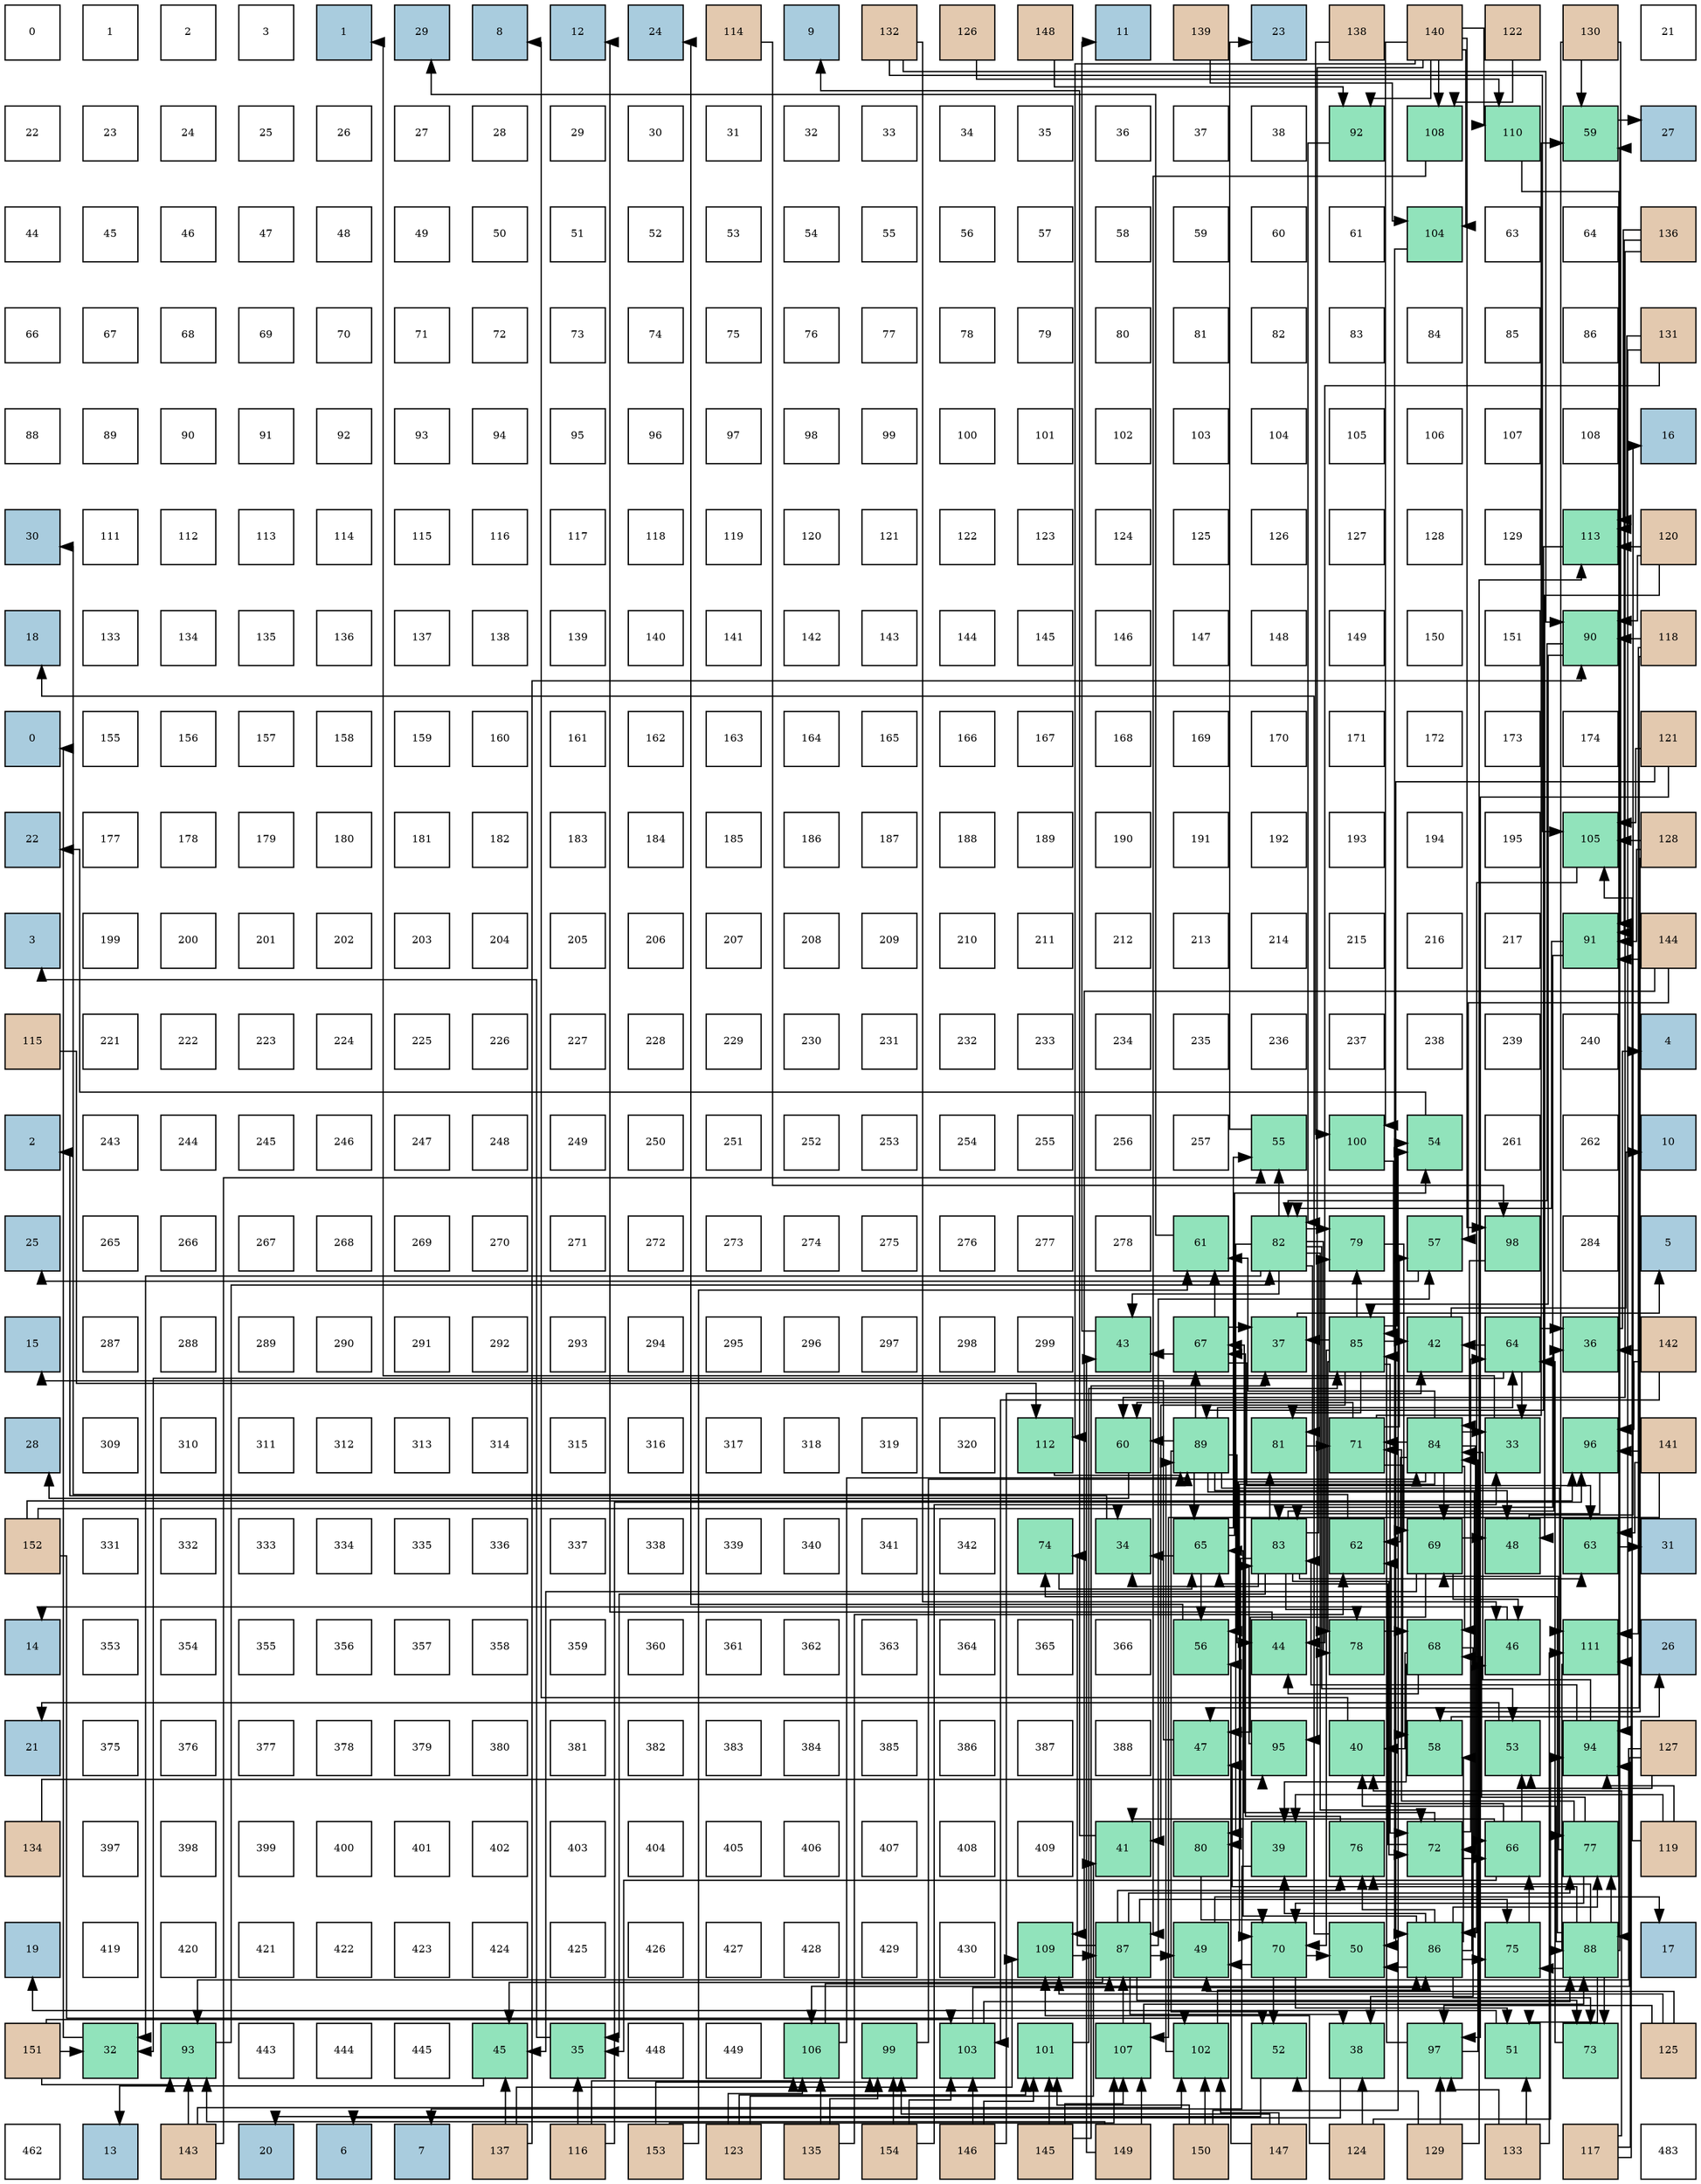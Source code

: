digraph layout{
 rankdir=TB;
 splines=ortho;
 node [style=filled shape=square fixedsize=true width=0.6];
0[label="0", fontsize=8, fillcolor="#ffffff"];
1[label="1", fontsize=8, fillcolor="#ffffff"];
2[label="2", fontsize=8, fillcolor="#ffffff"];
3[label="3", fontsize=8, fillcolor="#ffffff"];
4[label="1", fontsize=8, fillcolor="#a9ccde"];
5[label="29", fontsize=8, fillcolor="#a9ccde"];
6[label="8", fontsize=8, fillcolor="#a9ccde"];
7[label="12", fontsize=8, fillcolor="#a9ccde"];
8[label="24", fontsize=8, fillcolor="#a9ccde"];
9[label="114", fontsize=8, fillcolor="#e3c9af"];
10[label="9", fontsize=8, fillcolor="#a9ccde"];
11[label="132", fontsize=8, fillcolor="#e3c9af"];
12[label="126", fontsize=8, fillcolor="#e3c9af"];
13[label="148", fontsize=8, fillcolor="#e3c9af"];
14[label="11", fontsize=8, fillcolor="#a9ccde"];
15[label="139", fontsize=8, fillcolor="#e3c9af"];
16[label="23", fontsize=8, fillcolor="#a9ccde"];
17[label="138", fontsize=8, fillcolor="#e3c9af"];
18[label="140", fontsize=8, fillcolor="#e3c9af"];
19[label="122", fontsize=8, fillcolor="#e3c9af"];
20[label="130", fontsize=8, fillcolor="#e3c9af"];
21[label="21", fontsize=8, fillcolor="#ffffff"];
22[label="22", fontsize=8, fillcolor="#ffffff"];
23[label="23", fontsize=8, fillcolor="#ffffff"];
24[label="24", fontsize=8, fillcolor="#ffffff"];
25[label="25", fontsize=8, fillcolor="#ffffff"];
26[label="26", fontsize=8, fillcolor="#ffffff"];
27[label="27", fontsize=8, fillcolor="#ffffff"];
28[label="28", fontsize=8, fillcolor="#ffffff"];
29[label="29", fontsize=8, fillcolor="#ffffff"];
30[label="30", fontsize=8, fillcolor="#ffffff"];
31[label="31", fontsize=8, fillcolor="#ffffff"];
32[label="32", fontsize=8, fillcolor="#ffffff"];
33[label="33", fontsize=8, fillcolor="#ffffff"];
34[label="34", fontsize=8, fillcolor="#ffffff"];
35[label="35", fontsize=8, fillcolor="#ffffff"];
36[label="36", fontsize=8, fillcolor="#ffffff"];
37[label="37", fontsize=8, fillcolor="#ffffff"];
38[label="38", fontsize=8, fillcolor="#ffffff"];
39[label="92", fontsize=8, fillcolor="#91e3bb"];
40[label="108", fontsize=8, fillcolor="#91e3bb"];
41[label="110", fontsize=8, fillcolor="#91e3bb"];
42[label="59", fontsize=8, fillcolor="#91e3bb"];
43[label="27", fontsize=8, fillcolor="#a9ccde"];
44[label="44", fontsize=8, fillcolor="#ffffff"];
45[label="45", fontsize=8, fillcolor="#ffffff"];
46[label="46", fontsize=8, fillcolor="#ffffff"];
47[label="47", fontsize=8, fillcolor="#ffffff"];
48[label="48", fontsize=8, fillcolor="#ffffff"];
49[label="49", fontsize=8, fillcolor="#ffffff"];
50[label="50", fontsize=8, fillcolor="#ffffff"];
51[label="51", fontsize=8, fillcolor="#ffffff"];
52[label="52", fontsize=8, fillcolor="#ffffff"];
53[label="53", fontsize=8, fillcolor="#ffffff"];
54[label="54", fontsize=8, fillcolor="#ffffff"];
55[label="55", fontsize=8, fillcolor="#ffffff"];
56[label="56", fontsize=8, fillcolor="#ffffff"];
57[label="57", fontsize=8, fillcolor="#ffffff"];
58[label="58", fontsize=8, fillcolor="#ffffff"];
59[label="59", fontsize=8, fillcolor="#ffffff"];
60[label="60", fontsize=8, fillcolor="#ffffff"];
61[label="61", fontsize=8, fillcolor="#ffffff"];
62[label="104", fontsize=8, fillcolor="#91e3bb"];
63[label="63", fontsize=8, fillcolor="#ffffff"];
64[label="64", fontsize=8, fillcolor="#ffffff"];
65[label="136", fontsize=8, fillcolor="#e3c9af"];
66[label="66", fontsize=8, fillcolor="#ffffff"];
67[label="67", fontsize=8, fillcolor="#ffffff"];
68[label="68", fontsize=8, fillcolor="#ffffff"];
69[label="69", fontsize=8, fillcolor="#ffffff"];
70[label="70", fontsize=8, fillcolor="#ffffff"];
71[label="71", fontsize=8, fillcolor="#ffffff"];
72[label="72", fontsize=8, fillcolor="#ffffff"];
73[label="73", fontsize=8, fillcolor="#ffffff"];
74[label="74", fontsize=8, fillcolor="#ffffff"];
75[label="75", fontsize=8, fillcolor="#ffffff"];
76[label="76", fontsize=8, fillcolor="#ffffff"];
77[label="77", fontsize=8, fillcolor="#ffffff"];
78[label="78", fontsize=8, fillcolor="#ffffff"];
79[label="79", fontsize=8, fillcolor="#ffffff"];
80[label="80", fontsize=8, fillcolor="#ffffff"];
81[label="81", fontsize=8, fillcolor="#ffffff"];
82[label="82", fontsize=8, fillcolor="#ffffff"];
83[label="83", fontsize=8, fillcolor="#ffffff"];
84[label="84", fontsize=8, fillcolor="#ffffff"];
85[label="85", fontsize=8, fillcolor="#ffffff"];
86[label="86", fontsize=8, fillcolor="#ffffff"];
87[label="131", fontsize=8, fillcolor="#e3c9af"];
88[label="88", fontsize=8, fillcolor="#ffffff"];
89[label="89", fontsize=8, fillcolor="#ffffff"];
90[label="90", fontsize=8, fillcolor="#ffffff"];
91[label="91", fontsize=8, fillcolor="#ffffff"];
92[label="92", fontsize=8, fillcolor="#ffffff"];
93[label="93", fontsize=8, fillcolor="#ffffff"];
94[label="94", fontsize=8, fillcolor="#ffffff"];
95[label="95", fontsize=8, fillcolor="#ffffff"];
96[label="96", fontsize=8, fillcolor="#ffffff"];
97[label="97", fontsize=8, fillcolor="#ffffff"];
98[label="98", fontsize=8, fillcolor="#ffffff"];
99[label="99", fontsize=8, fillcolor="#ffffff"];
100[label="100", fontsize=8, fillcolor="#ffffff"];
101[label="101", fontsize=8, fillcolor="#ffffff"];
102[label="102", fontsize=8, fillcolor="#ffffff"];
103[label="103", fontsize=8, fillcolor="#ffffff"];
104[label="104", fontsize=8, fillcolor="#ffffff"];
105[label="105", fontsize=8, fillcolor="#ffffff"];
106[label="106", fontsize=8, fillcolor="#ffffff"];
107[label="107", fontsize=8, fillcolor="#ffffff"];
108[label="108", fontsize=8, fillcolor="#ffffff"];
109[label="16", fontsize=8, fillcolor="#a9ccde"];
110[label="30", fontsize=8, fillcolor="#a9ccde"];
111[label="111", fontsize=8, fillcolor="#ffffff"];
112[label="112", fontsize=8, fillcolor="#ffffff"];
113[label="113", fontsize=8, fillcolor="#ffffff"];
114[label="114", fontsize=8, fillcolor="#ffffff"];
115[label="115", fontsize=8, fillcolor="#ffffff"];
116[label="116", fontsize=8, fillcolor="#ffffff"];
117[label="117", fontsize=8, fillcolor="#ffffff"];
118[label="118", fontsize=8, fillcolor="#ffffff"];
119[label="119", fontsize=8, fillcolor="#ffffff"];
120[label="120", fontsize=8, fillcolor="#ffffff"];
121[label="121", fontsize=8, fillcolor="#ffffff"];
122[label="122", fontsize=8, fillcolor="#ffffff"];
123[label="123", fontsize=8, fillcolor="#ffffff"];
124[label="124", fontsize=8, fillcolor="#ffffff"];
125[label="125", fontsize=8, fillcolor="#ffffff"];
126[label="126", fontsize=8, fillcolor="#ffffff"];
127[label="127", fontsize=8, fillcolor="#ffffff"];
128[label="128", fontsize=8, fillcolor="#ffffff"];
129[label="129", fontsize=8, fillcolor="#ffffff"];
130[label="113", fontsize=8, fillcolor="#91e3bb"];
131[label="120", fontsize=8, fillcolor="#e3c9af"];
132[label="18", fontsize=8, fillcolor="#a9ccde"];
133[label="133", fontsize=8, fillcolor="#ffffff"];
134[label="134", fontsize=8, fillcolor="#ffffff"];
135[label="135", fontsize=8, fillcolor="#ffffff"];
136[label="136", fontsize=8, fillcolor="#ffffff"];
137[label="137", fontsize=8, fillcolor="#ffffff"];
138[label="138", fontsize=8, fillcolor="#ffffff"];
139[label="139", fontsize=8, fillcolor="#ffffff"];
140[label="140", fontsize=8, fillcolor="#ffffff"];
141[label="141", fontsize=8, fillcolor="#ffffff"];
142[label="142", fontsize=8, fillcolor="#ffffff"];
143[label="143", fontsize=8, fillcolor="#ffffff"];
144[label="144", fontsize=8, fillcolor="#ffffff"];
145[label="145", fontsize=8, fillcolor="#ffffff"];
146[label="146", fontsize=8, fillcolor="#ffffff"];
147[label="147", fontsize=8, fillcolor="#ffffff"];
148[label="148", fontsize=8, fillcolor="#ffffff"];
149[label="149", fontsize=8, fillcolor="#ffffff"];
150[label="150", fontsize=8, fillcolor="#ffffff"];
151[label="151", fontsize=8, fillcolor="#ffffff"];
152[label="90", fontsize=8, fillcolor="#91e3bb"];
153[label="118", fontsize=8, fillcolor="#e3c9af"];
154[label="0", fontsize=8, fillcolor="#a9ccde"];
155[label="155", fontsize=8, fillcolor="#ffffff"];
156[label="156", fontsize=8, fillcolor="#ffffff"];
157[label="157", fontsize=8, fillcolor="#ffffff"];
158[label="158", fontsize=8, fillcolor="#ffffff"];
159[label="159", fontsize=8, fillcolor="#ffffff"];
160[label="160", fontsize=8, fillcolor="#ffffff"];
161[label="161", fontsize=8, fillcolor="#ffffff"];
162[label="162", fontsize=8, fillcolor="#ffffff"];
163[label="163", fontsize=8, fillcolor="#ffffff"];
164[label="164", fontsize=8, fillcolor="#ffffff"];
165[label="165", fontsize=8, fillcolor="#ffffff"];
166[label="166", fontsize=8, fillcolor="#ffffff"];
167[label="167", fontsize=8, fillcolor="#ffffff"];
168[label="168", fontsize=8, fillcolor="#ffffff"];
169[label="169", fontsize=8, fillcolor="#ffffff"];
170[label="170", fontsize=8, fillcolor="#ffffff"];
171[label="171", fontsize=8, fillcolor="#ffffff"];
172[label="172", fontsize=8, fillcolor="#ffffff"];
173[label="173", fontsize=8, fillcolor="#ffffff"];
174[label="174", fontsize=8, fillcolor="#ffffff"];
175[label="121", fontsize=8, fillcolor="#e3c9af"];
176[label="22", fontsize=8, fillcolor="#a9ccde"];
177[label="177", fontsize=8, fillcolor="#ffffff"];
178[label="178", fontsize=8, fillcolor="#ffffff"];
179[label="179", fontsize=8, fillcolor="#ffffff"];
180[label="180", fontsize=8, fillcolor="#ffffff"];
181[label="181", fontsize=8, fillcolor="#ffffff"];
182[label="182", fontsize=8, fillcolor="#ffffff"];
183[label="183", fontsize=8, fillcolor="#ffffff"];
184[label="184", fontsize=8, fillcolor="#ffffff"];
185[label="185", fontsize=8, fillcolor="#ffffff"];
186[label="186", fontsize=8, fillcolor="#ffffff"];
187[label="187", fontsize=8, fillcolor="#ffffff"];
188[label="188", fontsize=8, fillcolor="#ffffff"];
189[label="189", fontsize=8, fillcolor="#ffffff"];
190[label="190", fontsize=8, fillcolor="#ffffff"];
191[label="191", fontsize=8, fillcolor="#ffffff"];
192[label="192", fontsize=8, fillcolor="#ffffff"];
193[label="193", fontsize=8, fillcolor="#ffffff"];
194[label="194", fontsize=8, fillcolor="#ffffff"];
195[label="195", fontsize=8, fillcolor="#ffffff"];
196[label="105", fontsize=8, fillcolor="#91e3bb"];
197[label="128", fontsize=8, fillcolor="#e3c9af"];
198[label="3", fontsize=8, fillcolor="#a9ccde"];
199[label="199", fontsize=8, fillcolor="#ffffff"];
200[label="200", fontsize=8, fillcolor="#ffffff"];
201[label="201", fontsize=8, fillcolor="#ffffff"];
202[label="202", fontsize=8, fillcolor="#ffffff"];
203[label="203", fontsize=8, fillcolor="#ffffff"];
204[label="204", fontsize=8, fillcolor="#ffffff"];
205[label="205", fontsize=8, fillcolor="#ffffff"];
206[label="206", fontsize=8, fillcolor="#ffffff"];
207[label="207", fontsize=8, fillcolor="#ffffff"];
208[label="208", fontsize=8, fillcolor="#ffffff"];
209[label="209", fontsize=8, fillcolor="#ffffff"];
210[label="210", fontsize=8, fillcolor="#ffffff"];
211[label="211", fontsize=8, fillcolor="#ffffff"];
212[label="212", fontsize=8, fillcolor="#ffffff"];
213[label="213", fontsize=8, fillcolor="#ffffff"];
214[label="214", fontsize=8, fillcolor="#ffffff"];
215[label="215", fontsize=8, fillcolor="#ffffff"];
216[label="216", fontsize=8, fillcolor="#ffffff"];
217[label="217", fontsize=8, fillcolor="#ffffff"];
218[label="91", fontsize=8, fillcolor="#91e3bb"];
219[label="144", fontsize=8, fillcolor="#e3c9af"];
220[label="115", fontsize=8, fillcolor="#e3c9af"];
221[label="221", fontsize=8, fillcolor="#ffffff"];
222[label="222", fontsize=8, fillcolor="#ffffff"];
223[label="223", fontsize=8, fillcolor="#ffffff"];
224[label="224", fontsize=8, fillcolor="#ffffff"];
225[label="225", fontsize=8, fillcolor="#ffffff"];
226[label="226", fontsize=8, fillcolor="#ffffff"];
227[label="227", fontsize=8, fillcolor="#ffffff"];
228[label="228", fontsize=8, fillcolor="#ffffff"];
229[label="229", fontsize=8, fillcolor="#ffffff"];
230[label="230", fontsize=8, fillcolor="#ffffff"];
231[label="231", fontsize=8, fillcolor="#ffffff"];
232[label="232", fontsize=8, fillcolor="#ffffff"];
233[label="233", fontsize=8, fillcolor="#ffffff"];
234[label="234", fontsize=8, fillcolor="#ffffff"];
235[label="235", fontsize=8, fillcolor="#ffffff"];
236[label="236", fontsize=8, fillcolor="#ffffff"];
237[label="237", fontsize=8, fillcolor="#ffffff"];
238[label="238", fontsize=8, fillcolor="#ffffff"];
239[label="239", fontsize=8, fillcolor="#ffffff"];
240[label="240", fontsize=8, fillcolor="#ffffff"];
241[label="4", fontsize=8, fillcolor="#a9ccde"];
242[label="2", fontsize=8, fillcolor="#a9ccde"];
243[label="243", fontsize=8, fillcolor="#ffffff"];
244[label="244", fontsize=8, fillcolor="#ffffff"];
245[label="245", fontsize=8, fillcolor="#ffffff"];
246[label="246", fontsize=8, fillcolor="#ffffff"];
247[label="247", fontsize=8, fillcolor="#ffffff"];
248[label="248", fontsize=8, fillcolor="#ffffff"];
249[label="249", fontsize=8, fillcolor="#ffffff"];
250[label="250", fontsize=8, fillcolor="#ffffff"];
251[label="251", fontsize=8, fillcolor="#ffffff"];
252[label="252", fontsize=8, fillcolor="#ffffff"];
253[label="253", fontsize=8, fillcolor="#ffffff"];
254[label="254", fontsize=8, fillcolor="#ffffff"];
255[label="255", fontsize=8, fillcolor="#ffffff"];
256[label="256", fontsize=8, fillcolor="#ffffff"];
257[label="257", fontsize=8, fillcolor="#ffffff"];
258[label="55", fontsize=8, fillcolor="#91e3bb"];
259[label="100", fontsize=8, fillcolor="#91e3bb"];
260[label="54", fontsize=8, fillcolor="#91e3bb"];
261[label="261", fontsize=8, fillcolor="#ffffff"];
262[label="262", fontsize=8, fillcolor="#ffffff"];
263[label="10", fontsize=8, fillcolor="#a9ccde"];
264[label="25", fontsize=8, fillcolor="#a9ccde"];
265[label="265", fontsize=8, fillcolor="#ffffff"];
266[label="266", fontsize=8, fillcolor="#ffffff"];
267[label="267", fontsize=8, fillcolor="#ffffff"];
268[label="268", fontsize=8, fillcolor="#ffffff"];
269[label="269", fontsize=8, fillcolor="#ffffff"];
270[label="270", fontsize=8, fillcolor="#ffffff"];
271[label="271", fontsize=8, fillcolor="#ffffff"];
272[label="272", fontsize=8, fillcolor="#ffffff"];
273[label="273", fontsize=8, fillcolor="#ffffff"];
274[label="274", fontsize=8, fillcolor="#ffffff"];
275[label="275", fontsize=8, fillcolor="#ffffff"];
276[label="276", fontsize=8, fillcolor="#ffffff"];
277[label="277", fontsize=8, fillcolor="#ffffff"];
278[label="278", fontsize=8, fillcolor="#ffffff"];
279[label="61", fontsize=8, fillcolor="#91e3bb"];
280[label="82", fontsize=8, fillcolor="#91e3bb"];
281[label="79", fontsize=8, fillcolor="#91e3bb"];
282[label="57", fontsize=8, fillcolor="#91e3bb"];
283[label="98", fontsize=8, fillcolor="#91e3bb"];
284[label="284", fontsize=8, fillcolor="#ffffff"];
285[label="5", fontsize=8, fillcolor="#a9ccde"];
286[label="15", fontsize=8, fillcolor="#a9ccde"];
287[label="287", fontsize=8, fillcolor="#ffffff"];
288[label="288", fontsize=8, fillcolor="#ffffff"];
289[label="289", fontsize=8, fillcolor="#ffffff"];
290[label="290", fontsize=8, fillcolor="#ffffff"];
291[label="291", fontsize=8, fillcolor="#ffffff"];
292[label="292", fontsize=8, fillcolor="#ffffff"];
293[label="293", fontsize=8, fillcolor="#ffffff"];
294[label="294", fontsize=8, fillcolor="#ffffff"];
295[label="295", fontsize=8, fillcolor="#ffffff"];
296[label="296", fontsize=8, fillcolor="#ffffff"];
297[label="297", fontsize=8, fillcolor="#ffffff"];
298[label="298", fontsize=8, fillcolor="#ffffff"];
299[label="299", fontsize=8, fillcolor="#ffffff"];
300[label="43", fontsize=8, fillcolor="#91e3bb"];
301[label="67", fontsize=8, fillcolor="#91e3bb"];
302[label="37", fontsize=8, fillcolor="#91e3bb"];
303[label="85", fontsize=8, fillcolor="#91e3bb"];
304[label="42", fontsize=8, fillcolor="#91e3bb"];
305[label="64", fontsize=8, fillcolor="#91e3bb"];
306[label="36", fontsize=8, fillcolor="#91e3bb"];
307[label="142", fontsize=8, fillcolor="#e3c9af"];
308[label="28", fontsize=8, fillcolor="#a9ccde"];
309[label="309", fontsize=8, fillcolor="#ffffff"];
310[label="310", fontsize=8, fillcolor="#ffffff"];
311[label="311", fontsize=8, fillcolor="#ffffff"];
312[label="312", fontsize=8, fillcolor="#ffffff"];
313[label="313", fontsize=8, fillcolor="#ffffff"];
314[label="314", fontsize=8, fillcolor="#ffffff"];
315[label="315", fontsize=8, fillcolor="#ffffff"];
316[label="316", fontsize=8, fillcolor="#ffffff"];
317[label="317", fontsize=8, fillcolor="#ffffff"];
318[label="318", fontsize=8, fillcolor="#ffffff"];
319[label="319", fontsize=8, fillcolor="#ffffff"];
320[label="320", fontsize=8, fillcolor="#ffffff"];
321[label="112", fontsize=8, fillcolor="#91e3bb"];
322[label="60", fontsize=8, fillcolor="#91e3bb"];
323[label="89", fontsize=8, fillcolor="#91e3bb"];
324[label="81", fontsize=8, fillcolor="#91e3bb"];
325[label="71", fontsize=8, fillcolor="#91e3bb"];
326[label="84", fontsize=8, fillcolor="#91e3bb"];
327[label="33", fontsize=8, fillcolor="#91e3bb"];
328[label="96", fontsize=8, fillcolor="#91e3bb"];
329[label="141", fontsize=8, fillcolor="#e3c9af"];
330[label="152", fontsize=8, fillcolor="#e3c9af"];
331[label="331", fontsize=8, fillcolor="#ffffff"];
332[label="332", fontsize=8, fillcolor="#ffffff"];
333[label="333", fontsize=8, fillcolor="#ffffff"];
334[label="334", fontsize=8, fillcolor="#ffffff"];
335[label="335", fontsize=8, fillcolor="#ffffff"];
336[label="336", fontsize=8, fillcolor="#ffffff"];
337[label="337", fontsize=8, fillcolor="#ffffff"];
338[label="338", fontsize=8, fillcolor="#ffffff"];
339[label="339", fontsize=8, fillcolor="#ffffff"];
340[label="340", fontsize=8, fillcolor="#ffffff"];
341[label="341", fontsize=8, fillcolor="#ffffff"];
342[label="342", fontsize=8, fillcolor="#ffffff"];
343[label="74", fontsize=8, fillcolor="#91e3bb"];
344[label="34", fontsize=8, fillcolor="#91e3bb"];
345[label="65", fontsize=8, fillcolor="#91e3bb"];
346[label="83", fontsize=8, fillcolor="#91e3bb"];
347[label="62", fontsize=8, fillcolor="#91e3bb"];
348[label="69", fontsize=8, fillcolor="#91e3bb"];
349[label="48", fontsize=8, fillcolor="#91e3bb"];
350[label="63", fontsize=8, fillcolor="#91e3bb"];
351[label="31", fontsize=8, fillcolor="#a9ccde"];
352[label="14", fontsize=8, fillcolor="#a9ccde"];
353[label="353", fontsize=8, fillcolor="#ffffff"];
354[label="354", fontsize=8, fillcolor="#ffffff"];
355[label="355", fontsize=8, fillcolor="#ffffff"];
356[label="356", fontsize=8, fillcolor="#ffffff"];
357[label="357", fontsize=8, fillcolor="#ffffff"];
358[label="358", fontsize=8, fillcolor="#ffffff"];
359[label="359", fontsize=8, fillcolor="#ffffff"];
360[label="360", fontsize=8, fillcolor="#ffffff"];
361[label="361", fontsize=8, fillcolor="#ffffff"];
362[label="362", fontsize=8, fillcolor="#ffffff"];
363[label="363", fontsize=8, fillcolor="#ffffff"];
364[label="364", fontsize=8, fillcolor="#ffffff"];
365[label="365", fontsize=8, fillcolor="#ffffff"];
366[label="366", fontsize=8, fillcolor="#ffffff"];
367[label="56", fontsize=8, fillcolor="#91e3bb"];
368[label="44", fontsize=8, fillcolor="#91e3bb"];
369[label="78", fontsize=8, fillcolor="#91e3bb"];
370[label="68", fontsize=8, fillcolor="#91e3bb"];
371[label="46", fontsize=8, fillcolor="#91e3bb"];
372[label="111", fontsize=8, fillcolor="#91e3bb"];
373[label="26", fontsize=8, fillcolor="#a9ccde"];
374[label="21", fontsize=8, fillcolor="#a9ccde"];
375[label="375", fontsize=8, fillcolor="#ffffff"];
376[label="376", fontsize=8, fillcolor="#ffffff"];
377[label="377", fontsize=8, fillcolor="#ffffff"];
378[label="378", fontsize=8, fillcolor="#ffffff"];
379[label="379", fontsize=8, fillcolor="#ffffff"];
380[label="380", fontsize=8, fillcolor="#ffffff"];
381[label="381", fontsize=8, fillcolor="#ffffff"];
382[label="382", fontsize=8, fillcolor="#ffffff"];
383[label="383", fontsize=8, fillcolor="#ffffff"];
384[label="384", fontsize=8, fillcolor="#ffffff"];
385[label="385", fontsize=8, fillcolor="#ffffff"];
386[label="386", fontsize=8, fillcolor="#ffffff"];
387[label="387", fontsize=8, fillcolor="#ffffff"];
388[label="388", fontsize=8, fillcolor="#ffffff"];
389[label="47", fontsize=8, fillcolor="#91e3bb"];
390[label="95", fontsize=8, fillcolor="#91e3bb"];
391[label="40", fontsize=8, fillcolor="#91e3bb"];
392[label="58", fontsize=8, fillcolor="#91e3bb"];
393[label="53", fontsize=8, fillcolor="#91e3bb"];
394[label="94", fontsize=8, fillcolor="#91e3bb"];
395[label="127", fontsize=8, fillcolor="#e3c9af"];
396[label="134", fontsize=8, fillcolor="#e3c9af"];
397[label="397", fontsize=8, fillcolor="#ffffff"];
398[label="398", fontsize=8, fillcolor="#ffffff"];
399[label="399", fontsize=8, fillcolor="#ffffff"];
400[label="400", fontsize=8, fillcolor="#ffffff"];
401[label="401", fontsize=8, fillcolor="#ffffff"];
402[label="402", fontsize=8, fillcolor="#ffffff"];
403[label="403", fontsize=8, fillcolor="#ffffff"];
404[label="404", fontsize=8, fillcolor="#ffffff"];
405[label="405", fontsize=8, fillcolor="#ffffff"];
406[label="406", fontsize=8, fillcolor="#ffffff"];
407[label="407", fontsize=8, fillcolor="#ffffff"];
408[label="408", fontsize=8, fillcolor="#ffffff"];
409[label="409", fontsize=8, fillcolor="#ffffff"];
410[label="41", fontsize=8, fillcolor="#91e3bb"];
411[label="80", fontsize=8, fillcolor="#91e3bb"];
412[label="39", fontsize=8, fillcolor="#91e3bb"];
413[label="76", fontsize=8, fillcolor="#91e3bb"];
414[label="72", fontsize=8, fillcolor="#91e3bb"];
415[label="66", fontsize=8, fillcolor="#91e3bb"];
416[label="77", fontsize=8, fillcolor="#91e3bb"];
417[label="119", fontsize=8, fillcolor="#e3c9af"];
418[label="19", fontsize=8, fillcolor="#a9ccde"];
419[label="419", fontsize=8, fillcolor="#ffffff"];
420[label="420", fontsize=8, fillcolor="#ffffff"];
421[label="421", fontsize=8, fillcolor="#ffffff"];
422[label="422", fontsize=8, fillcolor="#ffffff"];
423[label="423", fontsize=8, fillcolor="#ffffff"];
424[label="424", fontsize=8, fillcolor="#ffffff"];
425[label="425", fontsize=8, fillcolor="#ffffff"];
426[label="426", fontsize=8, fillcolor="#ffffff"];
427[label="427", fontsize=8, fillcolor="#ffffff"];
428[label="428", fontsize=8, fillcolor="#ffffff"];
429[label="429", fontsize=8, fillcolor="#ffffff"];
430[label="430", fontsize=8, fillcolor="#ffffff"];
431[label="109", fontsize=8, fillcolor="#91e3bb"];
432[label="87", fontsize=8, fillcolor="#91e3bb"];
433[label="49", fontsize=8, fillcolor="#91e3bb"];
434[label="70", fontsize=8, fillcolor="#91e3bb"];
435[label="50", fontsize=8, fillcolor="#91e3bb"];
436[label="86", fontsize=8, fillcolor="#91e3bb"];
437[label="75", fontsize=8, fillcolor="#91e3bb"];
438[label="88", fontsize=8, fillcolor="#91e3bb"];
439[label="17", fontsize=8, fillcolor="#a9ccde"];
440[label="151", fontsize=8, fillcolor="#e3c9af"];
441[label="32", fontsize=8, fillcolor="#91e3bb"];
442[label="93", fontsize=8, fillcolor="#91e3bb"];
443[label="443", fontsize=8, fillcolor="#ffffff"];
444[label="444", fontsize=8, fillcolor="#ffffff"];
445[label="445", fontsize=8, fillcolor="#ffffff"];
446[label="45", fontsize=8, fillcolor="#91e3bb"];
447[label="35", fontsize=8, fillcolor="#91e3bb"];
448[label="448", fontsize=8, fillcolor="#ffffff"];
449[label="449", fontsize=8, fillcolor="#ffffff"];
450[label="106", fontsize=8, fillcolor="#91e3bb"];
451[label="99", fontsize=8, fillcolor="#91e3bb"];
452[label="103", fontsize=8, fillcolor="#91e3bb"];
453[label="101", fontsize=8, fillcolor="#91e3bb"];
454[label="107", fontsize=8, fillcolor="#91e3bb"];
455[label="102", fontsize=8, fillcolor="#91e3bb"];
456[label="52", fontsize=8, fillcolor="#91e3bb"];
457[label="38", fontsize=8, fillcolor="#91e3bb"];
458[label="97", fontsize=8, fillcolor="#91e3bb"];
459[label="51", fontsize=8, fillcolor="#91e3bb"];
460[label="73", fontsize=8, fillcolor="#91e3bb"];
461[label="125", fontsize=8, fillcolor="#e3c9af"];
462[label="462", fontsize=8, fillcolor="#ffffff"];
463[label="13", fontsize=8, fillcolor="#a9ccde"];
464[label="143", fontsize=8, fillcolor="#e3c9af"];
465[label="20", fontsize=8, fillcolor="#a9ccde"];
466[label="6", fontsize=8, fillcolor="#a9ccde"];
467[label="7", fontsize=8, fillcolor="#a9ccde"];
468[label="137", fontsize=8, fillcolor="#e3c9af"];
469[label="116", fontsize=8, fillcolor="#e3c9af"];
470[label="153", fontsize=8, fillcolor="#e3c9af"];
471[label="123", fontsize=8, fillcolor="#e3c9af"];
472[label="135", fontsize=8, fillcolor="#e3c9af"];
473[label="154", fontsize=8, fillcolor="#e3c9af"];
474[label="146", fontsize=8, fillcolor="#e3c9af"];
475[label="145", fontsize=8, fillcolor="#e3c9af"];
476[label="149", fontsize=8, fillcolor="#e3c9af"];
477[label="150", fontsize=8, fillcolor="#e3c9af"];
478[label="147", fontsize=8, fillcolor="#e3c9af"];
479[label="124", fontsize=8, fillcolor="#e3c9af"];
480[label="129", fontsize=8, fillcolor="#e3c9af"];
481[label="133", fontsize=8, fillcolor="#e3c9af"];
482[label="117", fontsize=8, fillcolor="#e3c9af"];
483[label="483", fontsize=8, fillcolor="#ffffff"];
edge [constraint=false, style=vis];441 -> 154;
327 -> 4;
344 -> 242;
447 -> 198;
306 -> 241;
302 -> 285;
457 -> 466;
412 -> 467;
391 -> 6;
410 -> 10;
304 -> 263;
300 -> 14;
368 -> 7;
446 -> 463;
371 -> 352;
389 -> 286;
349 -> 109;
433 -> 439;
435 -> 132;
459 -> 418;
456 -> 465;
393 -> 374;
260 -> 176;
258 -> 16;
367 -> 8;
282 -> 264;
392 -> 373;
42 -> 43;
322 -> 308;
279 -> 5;
347 -> 110;
350 -> 351;
305 -> 441;
305 -> 327;
305 -> 306;
305 -> 304;
345 -> 344;
345 -> 260;
345 -> 258;
345 -> 367;
415 -> 447;
415 -> 410;
415 -> 393;
415 -> 347;
301 -> 302;
301 -> 300;
301 -> 279;
301 -> 350;
370 -> 457;
370 -> 412;
370 -> 391;
370 -> 368;
348 -> 446;
348 -> 371;
348 -> 389;
348 -> 349;
434 -> 433;
434 -> 435;
434 -> 459;
434 -> 456;
325 -> 282;
325 -> 392;
325 -> 42;
325 -> 322;
414 -> 305;
414 -> 345;
414 -> 415;
414 -> 301;
460 -> 305;
343 -> 345;
437 -> 415;
413 -> 301;
416 -> 370;
416 -> 348;
416 -> 434;
416 -> 325;
369 -> 370;
281 -> 348;
411 -> 434;
324 -> 325;
280 -> 441;
280 -> 300;
280 -> 393;
280 -> 258;
280 -> 414;
280 -> 369;
280 -> 281;
280 -> 411;
280 -> 324;
346 -> 344;
346 -> 447;
346 -> 306;
346 -> 350;
346 -> 414;
346 -> 369;
346 -> 281;
346 -> 411;
346 -> 324;
326 -> 327;
326 -> 367;
326 -> 279;
326 -> 347;
326 -> 370;
326 -> 348;
326 -> 434;
326 -> 325;
326 -> 414;
303 -> 302;
303 -> 410;
303 -> 304;
303 -> 260;
303 -> 434;
303 -> 414;
303 -> 369;
303 -> 281;
303 -> 324;
436 -> 412;
436 -> 371;
436 -> 435;
436 -> 392;
436 -> 345;
436 -> 460;
436 -> 437;
436 -> 413;
436 -> 416;
432 -> 457;
432 -> 446;
432 -> 433;
432 -> 282;
432 -> 460;
432 -> 343;
432 -> 437;
432 -> 413;
432 -> 416;
438 -> 391;
438 -> 389;
438 -> 459;
438 -> 42;
438 -> 460;
438 -> 343;
438 -> 437;
438 -> 413;
438 -> 416;
323 -> 368;
323 -> 349;
323 -> 456;
323 -> 322;
323 -> 305;
323 -> 345;
323 -> 415;
323 -> 301;
323 -> 416;
152 -> 280;
152 -> 303;
218 -> 280;
218 -> 346;
39 -> 280;
442 -> 280;
394 -> 346;
394 -> 326;
390 -> 346;
328 -> 346;
458 -> 326;
458 -> 303;
283 -> 326;
451 -> 326;
259 -> 303;
453 -> 303;
455 -> 436;
455 -> 323;
452 -> 436;
452 -> 438;
62 -> 436;
196 -> 436;
450 -> 432;
450 -> 323;
454 -> 432;
454 -> 438;
40 -> 432;
431 -> 432;
41 -> 438;
372 -> 438;
321 -> 323;
130 -> 323;
9 -> 283;
220 -> 321;
469 -> 447;
469 -> 328;
469 -> 450;
482 -> 391;
482 -> 394;
482 -> 372;
153 -> 389;
153 -> 152;
153 -> 372;
417 -> 412;
417 -> 394;
417 -> 196;
131 -> 349;
131 -> 152;
131 -> 130;
175 -> 435;
175 -> 458;
175 -> 196;
19 -> 40;
471 -> 410;
471 -> 453;
471 -> 450;
479 -> 457;
479 -> 394;
479 -> 431;
461 -> 433;
461 -> 458;
461 -> 431;
12 -> 41;
395 -> 393;
395 -> 442;
395 -> 450;
197 -> 392;
197 -> 218;
197 -> 196;
480 -> 456;
480 -> 458;
480 -> 130;
20 -> 42;
20 -> 218;
20 -> 372;
87 -> 368;
87 -> 394;
87 -> 130;
11 -> 371;
11 -> 152;
11 -> 196;
481 -> 459;
481 -> 458;
481 -> 372;
396 -> 390;
472 -> 347;
472 -> 451;
472 -> 450;
65 -> 322;
65 -> 218;
65 -> 130;
468 -> 446;
468 -> 152;
468 -> 431;
17 -> 259;
15 -> 62;
18 -> 39;
18 -> 390;
18 -> 283;
18 -> 259;
18 -> 62;
18 -> 40;
18 -> 41;
18 -> 321;
329 -> 350;
329 -> 328;
329 -> 454;
307 -> 306;
307 -> 328;
307 -> 452;
464 -> 258;
464 -> 442;
464 -> 455;
219 -> 282;
219 -> 218;
219 -> 431;
475 -> 302;
475 -> 453;
475 -> 454;
474 -> 304;
474 -> 453;
474 -> 452;
478 -> 367;
478 -> 451;
478 -> 455;
13 -> 39;
476 -> 300;
476 -> 442;
476 -> 454;
477 -> 260;
477 -> 453;
477 -> 455;
440 -> 441;
440 -> 442;
440 -> 452;
330 -> 344;
330 -> 328;
330 -> 455;
470 -> 279;
470 -> 451;
470 -> 454;
473 -> 327;
473 -> 451;
473 -> 452;
edge [constraint=true, style=invis];
0 -> 22 -> 44 -> 66 -> 88 -> 110 -> 132 -> 154 -> 176 -> 198 -> 220 -> 242 -> 264 -> 286 -> 308 -> 330 -> 352 -> 374 -> 396 -> 418 -> 440 -> 462;
1 -> 23 -> 45 -> 67 -> 89 -> 111 -> 133 -> 155 -> 177 -> 199 -> 221 -> 243 -> 265 -> 287 -> 309 -> 331 -> 353 -> 375 -> 397 -> 419 -> 441 -> 463;
2 -> 24 -> 46 -> 68 -> 90 -> 112 -> 134 -> 156 -> 178 -> 200 -> 222 -> 244 -> 266 -> 288 -> 310 -> 332 -> 354 -> 376 -> 398 -> 420 -> 442 -> 464;
3 -> 25 -> 47 -> 69 -> 91 -> 113 -> 135 -> 157 -> 179 -> 201 -> 223 -> 245 -> 267 -> 289 -> 311 -> 333 -> 355 -> 377 -> 399 -> 421 -> 443 -> 465;
4 -> 26 -> 48 -> 70 -> 92 -> 114 -> 136 -> 158 -> 180 -> 202 -> 224 -> 246 -> 268 -> 290 -> 312 -> 334 -> 356 -> 378 -> 400 -> 422 -> 444 -> 466;
5 -> 27 -> 49 -> 71 -> 93 -> 115 -> 137 -> 159 -> 181 -> 203 -> 225 -> 247 -> 269 -> 291 -> 313 -> 335 -> 357 -> 379 -> 401 -> 423 -> 445 -> 467;
6 -> 28 -> 50 -> 72 -> 94 -> 116 -> 138 -> 160 -> 182 -> 204 -> 226 -> 248 -> 270 -> 292 -> 314 -> 336 -> 358 -> 380 -> 402 -> 424 -> 446 -> 468;
7 -> 29 -> 51 -> 73 -> 95 -> 117 -> 139 -> 161 -> 183 -> 205 -> 227 -> 249 -> 271 -> 293 -> 315 -> 337 -> 359 -> 381 -> 403 -> 425 -> 447 -> 469;
8 -> 30 -> 52 -> 74 -> 96 -> 118 -> 140 -> 162 -> 184 -> 206 -> 228 -> 250 -> 272 -> 294 -> 316 -> 338 -> 360 -> 382 -> 404 -> 426 -> 448 -> 470;
9 -> 31 -> 53 -> 75 -> 97 -> 119 -> 141 -> 163 -> 185 -> 207 -> 229 -> 251 -> 273 -> 295 -> 317 -> 339 -> 361 -> 383 -> 405 -> 427 -> 449 -> 471;
10 -> 32 -> 54 -> 76 -> 98 -> 120 -> 142 -> 164 -> 186 -> 208 -> 230 -> 252 -> 274 -> 296 -> 318 -> 340 -> 362 -> 384 -> 406 -> 428 -> 450 -> 472;
11 -> 33 -> 55 -> 77 -> 99 -> 121 -> 143 -> 165 -> 187 -> 209 -> 231 -> 253 -> 275 -> 297 -> 319 -> 341 -> 363 -> 385 -> 407 -> 429 -> 451 -> 473;
12 -> 34 -> 56 -> 78 -> 100 -> 122 -> 144 -> 166 -> 188 -> 210 -> 232 -> 254 -> 276 -> 298 -> 320 -> 342 -> 364 -> 386 -> 408 -> 430 -> 452 -> 474;
13 -> 35 -> 57 -> 79 -> 101 -> 123 -> 145 -> 167 -> 189 -> 211 -> 233 -> 255 -> 277 -> 299 -> 321 -> 343 -> 365 -> 387 -> 409 -> 431 -> 453 -> 475;
14 -> 36 -> 58 -> 80 -> 102 -> 124 -> 146 -> 168 -> 190 -> 212 -> 234 -> 256 -> 278 -> 300 -> 322 -> 344 -> 366 -> 388 -> 410 -> 432 -> 454 -> 476;
15 -> 37 -> 59 -> 81 -> 103 -> 125 -> 147 -> 169 -> 191 -> 213 -> 235 -> 257 -> 279 -> 301 -> 323 -> 345 -> 367 -> 389 -> 411 -> 433 -> 455 -> 477;
16 -> 38 -> 60 -> 82 -> 104 -> 126 -> 148 -> 170 -> 192 -> 214 -> 236 -> 258 -> 280 -> 302 -> 324 -> 346 -> 368 -> 390 -> 412 -> 434 -> 456 -> 478;
17 -> 39 -> 61 -> 83 -> 105 -> 127 -> 149 -> 171 -> 193 -> 215 -> 237 -> 259 -> 281 -> 303 -> 325 -> 347 -> 369 -> 391 -> 413 -> 435 -> 457 -> 479;
18 -> 40 -> 62 -> 84 -> 106 -> 128 -> 150 -> 172 -> 194 -> 216 -> 238 -> 260 -> 282 -> 304 -> 326 -> 348 -> 370 -> 392 -> 414 -> 436 -> 458 -> 480;
19 -> 41 -> 63 -> 85 -> 107 -> 129 -> 151 -> 173 -> 195 -> 217 -> 239 -> 261 -> 283 -> 305 -> 327 -> 349 -> 371 -> 393 -> 415 -> 437 -> 459 -> 481;
20 -> 42 -> 64 -> 86 -> 108 -> 130 -> 152 -> 174 -> 196 -> 218 -> 240 -> 262 -> 284 -> 306 -> 328 -> 350 -> 372 -> 394 -> 416 -> 438 -> 460 -> 482;
21 -> 43 -> 65 -> 87 -> 109 -> 131 -> 153 -> 175 -> 197 -> 219 -> 241 -> 263 -> 285 -> 307 -> 329 -> 351 -> 373 -> 395 -> 417 -> 439 -> 461 -> 483;
rank = same {0 -> 1 -> 2 -> 3 -> 4 -> 5 -> 6 -> 7 -> 8 -> 9 -> 10 -> 11 -> 12 -> 13 -> 14 -> 15 -> 16 -> 17 -> 18 -> 19 -> 20 -> 21};
rank = same {22 -> 23 -> 24 -> 25 -> 26 -> 27 -> 28 -> 29 -> 30 -> 31 -> 32 -> 33 -> 34 -> 35 -> 36 -> 37 -> 38 -> 39 -> 40 -> 41 -> 42 -> 43};
rank = same {44 -> 45 -> 46 -> 47 -> 48 -> 49 -> 50 -> 51 -> 52 -> 53 -> 54 -> 55 -> 56 -> 57 -> 58 -> 59 -> 60 -> 61 -> 62 -> 63 -> 64 -> 65};
rank = same {66 -> 67 -> 68 -> 69 -> 70 -> 71 -> 72 -> 73 -> 74 -> 75 -> 76 -> 77 -> 78 -> 79 -> 80 -> 81 -> 82 -> 83 -> 84 -> 85 -> 86 -> 87};
rank = same {88 -> 89 -> 90 -> 91 -> 92 -> 93 -> 94 -> 95 -> 96 -> 97 -> 98 -> 99 -> 100 -> 101 -> 102 -> 103 -> 104 -> 105 -> 106 -> 107 -> 108 -> 109};
rank = same {110 -> 111 -> 112 -> 113 -> 114 -> 115 -> 116 -> 117 -> 118 -> 119 -> 120 -> 121 -> 122 -> 123 -> 124 -> 125 -> 126 -> 127 -> 128 -> 129 -> 130 -> 131};
rank = same {132 -> 133 -> 134 -> 135 -> 136 -> 137 -> 138 -> 139 -> 140 -> 141 -> 142 -> 143 -> 144 -> 145 -> 146 -> 147 -> 148 -> 149 -> 150 -> 151 -> 152 -> 153};
rank = same {154 -> 155 -> 156 -> 157 -> 158 -> 159 -> 160 -> 161 -> 162 -> 163 -> 164 -> 165 -> 166 -> 167 -> 168 -> 169 -> 170 -> 171 -> 172 -> 173 -> 174 -> 175};
rank = same {176 -> 177 -> 178 -> 179 -> 180 -> 181 -> 182 -> 183 -> 184 -> 185 -> 186 -> 187 -> 188 -> 189 -> 190 -> 191 -> 192 -> 193 -> 194 -> 195 -> 196 -> 197};
rank = same {198 -> 199 -> 200 -> 201 -> 202 -> 203 -> 204 -> 205 -> 206 -> 207 -> 208 -> 209 -> 210 -> 211 -> 212 -> 213 -> 214 -> 215 -> 216 -> 217 -> 218 -> 219};
rank = same {220 -> 221 -> 222 -> 223 -> 224 -> 225 -> 226 -> 227 -> 228 -> 229 -> 230 -> 231 -> 232 -> 233 -> 234 -> 235 -> 236 -> 237 -> 238 -> 239 -> 240 -> 241};
rank = same {242 -> 243 -> 244 -> 245 -> 246 -> 247 -> 248 -> 249 -> 250 -> 251 -> 252 -> 253 -> 254 -> 255 -> 256 -> 257 -> 258 -> 259 -> 260 -> 261 -> 262 -> 263};
rank = same {264 -> 265 -> 266 -> 267 -> 268 -> 269 -> 270 -> 271 -> 272 -> 273 -> 274 -> 275 -> 276 -> 277 -> 278 -> 279 -> 280 -> 281 -> 282 -> 283 -> 284 -> 285};
rank = same {286 -> 287 -> 288 -> 289 -> 290 -> 291 -> 292 -> 293 -> 294 -> 295 -> 296 -> 297 -> 298 -> 299 -> 300 -> 301 -> 302 -> 303 -> 304 -> 305 -> 306 -> 307};
rank = same {308 -> 309 -> 310 -> 311 -> 312 -> 313 -> 314 -> 315 -> 316 -> 317 -> 318 -> 319 -> 320 -> 321 -> 322 -> 323 -> 324 -> 325 -> 326 -> 327 -> 328 -> 329};
rank = same {330 -> 331 -> 332 -> 333 -> 334 -> 335 -> 336 -> 337 -> 338 -> 339 -> 340 -> 341 -> 342 -> 343 -> 344 -> 345 -> 346 -> 347 -> 348 -> 349 -> 350 -> 351};
rank = same {352 -> 353 -> 354 -> 355 -> 356 -> 357 -> 358 -> 359 -> 360 -> 361 -> 362 -> 363 -> 364 -> 365 -> 366 -> 367 -> 368 -> 369 -> 370 -> 371 -> 372 -> 373};
rank = same {374 -> 375 -> 376 -> 377 -> 378 -> 379 -> 380 -> 381 -> 382 -> 383 -> 384 -> 385 -> 386 -> 387 -> 388 -> 389 -> 390 -> 391 -> 392 -> 393 -> 394 -> 395};
rank = same {396 -> 397 -> 398 -> 399 -> 400 -> 401 -> 402 -> 403 -> 404 -> 405 -> 406 -> 407 -> 408 -> 409 -> 410 -> 411 -> 412 -> 413 -> 414 -> 415 -> 416 -> 417};
rank = same {418 -> 419 -> 420 -> 421 -> 422 -> 423 -> 424 -> 425 -> 426 -> 427 -> 428 -> 429 -> 430 -> 431 -> 432 -> 433 -> 434 -> 435 -> 436 -> 437 -> 438 -> 439};
rank = same {440 -> 441 -> 442 -> 443 -> 444 -> 445 -> 446 -> 447 -> 448 -> 449 -> 450 -> 451 -> 452 -> 453 -> 454 -> 455 -> 456 -> 457 -> 458 -> 459 -> 460 -> 461};
rank = same {462 -> 463 -> 464 -> 465 -> 466 -> 467 -> 468 -> 469 -> 470 -> 471 -> 472 -> 473 -> 474 -> 475 -> 476 -> 477 -> 478 -> 479 -> 480 -> 481 -> 482 -> 483};
}